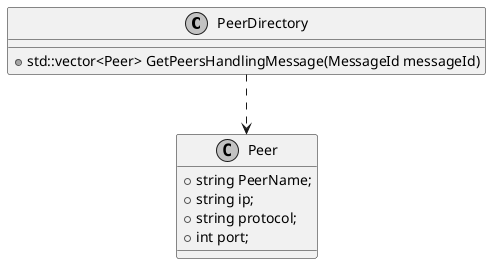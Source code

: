 @startuml
skinparam monochrome true

class PeerDirectory
{    
   +std::vector<Peer> GetPeersHandlingMessage(MessageId messageId)
}

class Peer
{
   +string PeerName;
   +string ip;
   +string protocol;
   +int port;
}

PeerDirectory..>Peer
@enduml
